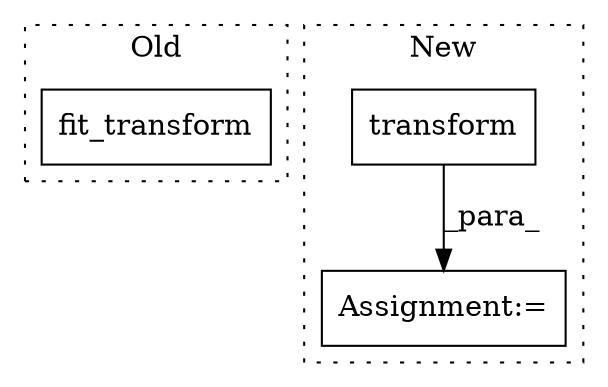 digraph G {
subgraph cluster0 {
1 [label="fit_transform" a="32" s="1303,1320" l="14,1" shape="box"];
label = "Old";
style="dotted";
}
subgraph cluster1 {
2 [label="transform" a="32" s="1659,1674" l="10,1" shape="box"];
3 [label="Assignment:=" a="7" s="1634" l="1" shape="box"];
label = "New";
style="dotted";
}
2 -> 3 [label="_para_"];
}